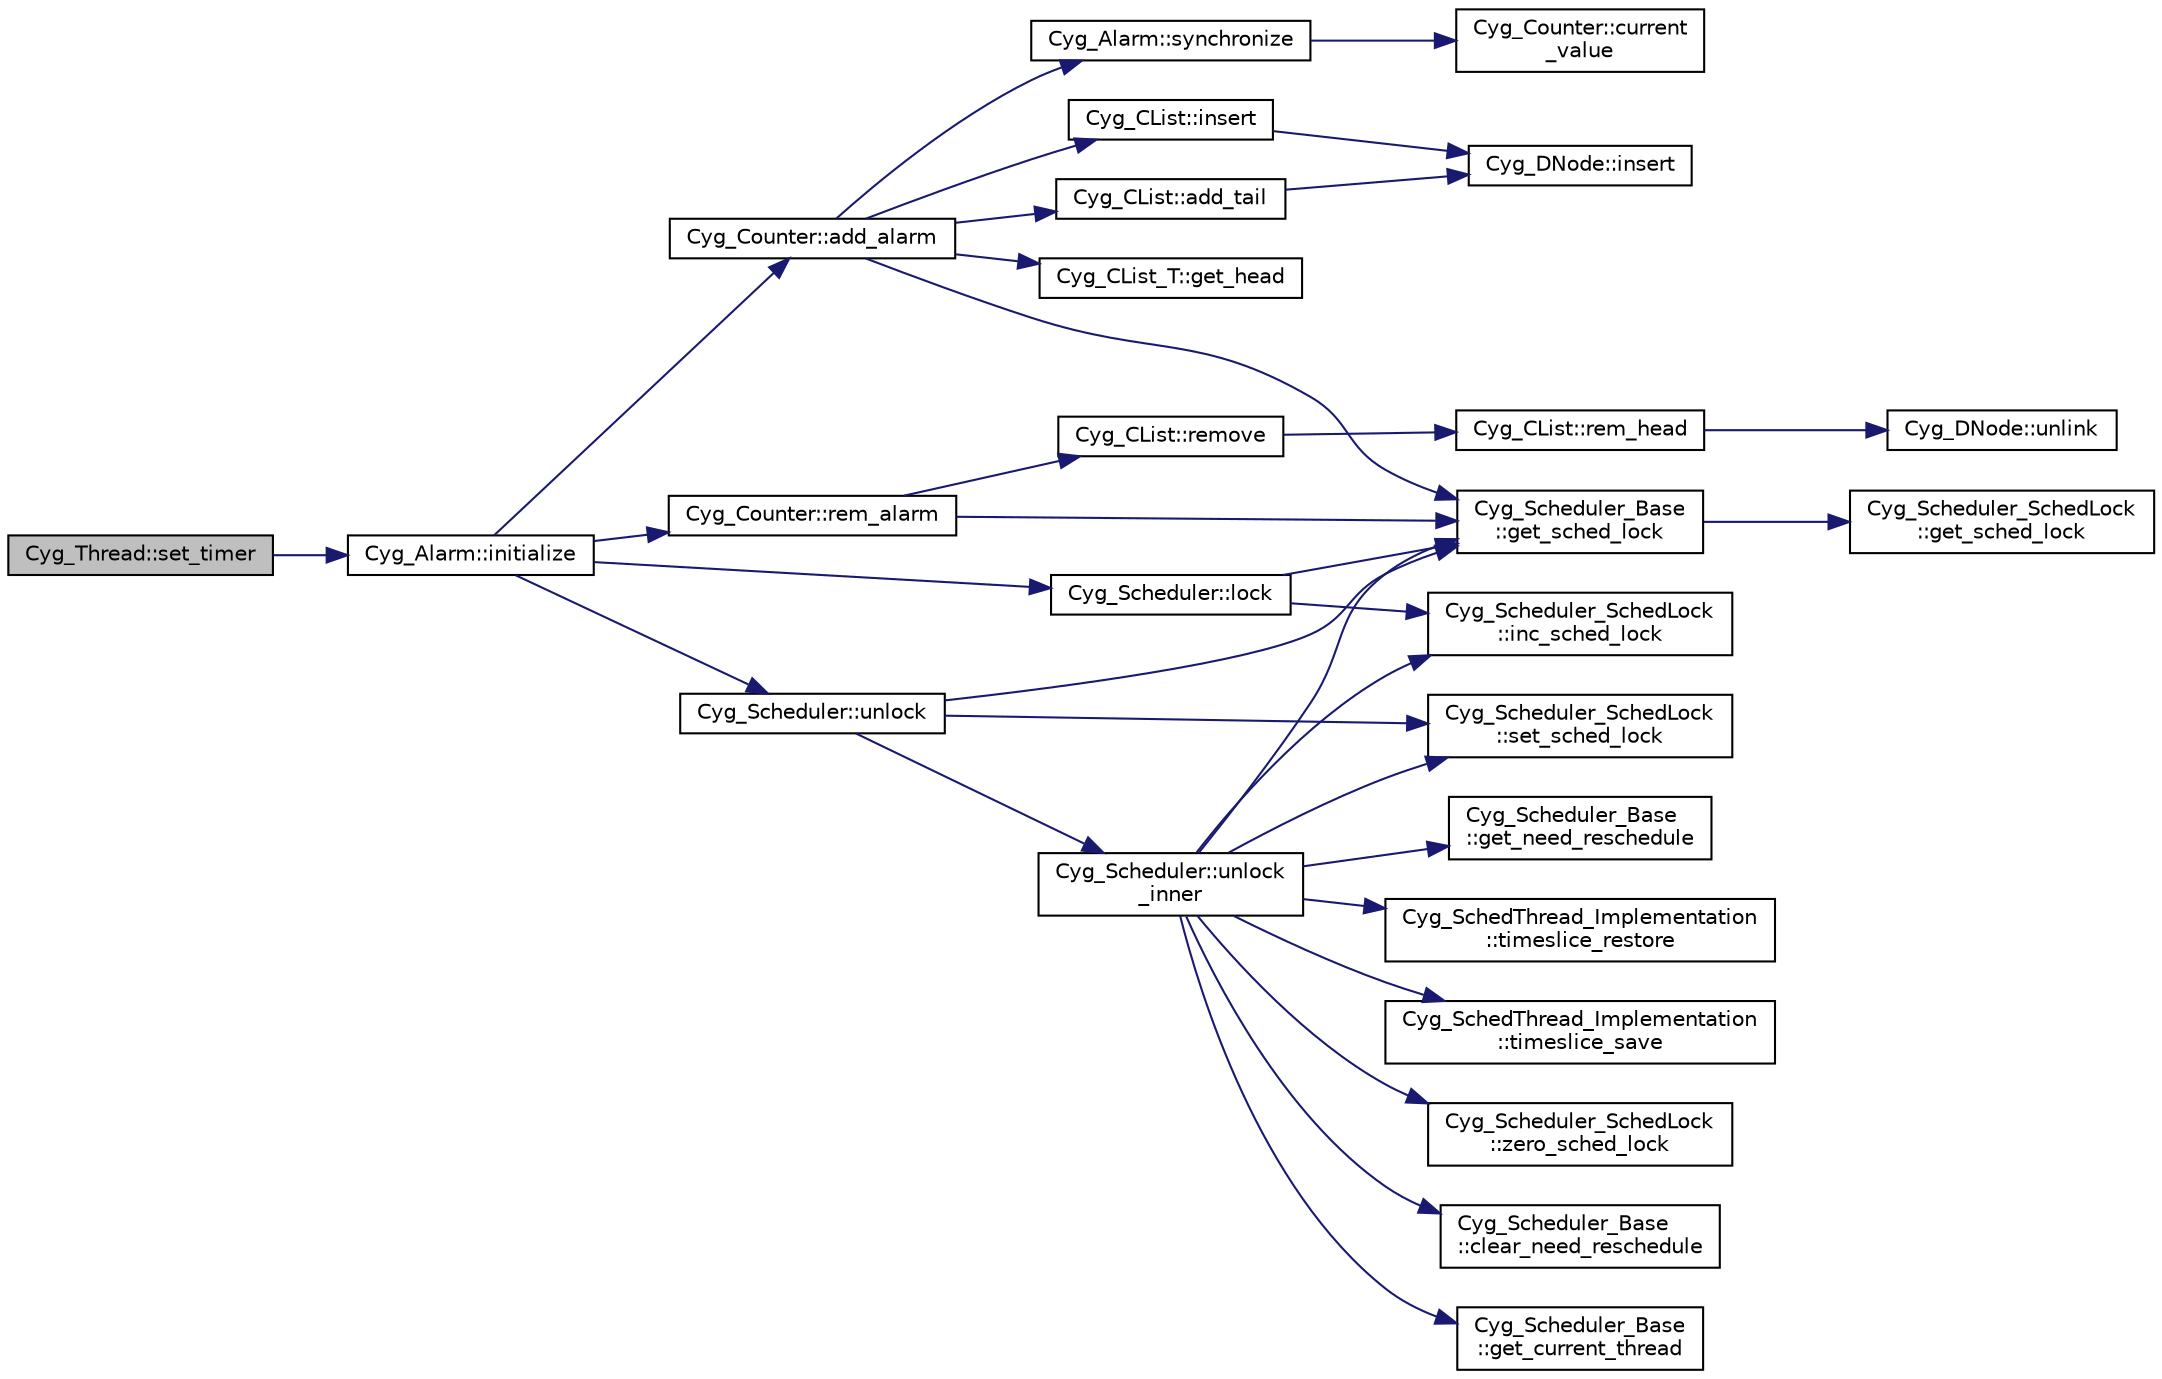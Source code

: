 digraph "Cyg_Thread::set_timer"
{
  edge [fontname="Helvetica",fontsize="10",labelfontname="Helvetica",labelfontsize="10"];
  node [fontname="Helvetica",fontsize="10",shape=record];
  rankdir="LR";
  Node1 [label="Cyg_Thread::set_timer",height=0.2,width=0.4,color="black", fillcolor="grey75", style="filled" fontcolor="black"];
  Node1 -> Node2 [color="midnightblue",fontsize="10",style="solid",fontname="Helvetica"];
  Node2 [label="Cyg_Alarm::initialize",height=0.2,width=0.4,color="black", fillcolor="white", style="filled",URL="$class_cyg___alarm.html#a86a3cc0243666be0b078300ce12f8b67"];
  Node2 -> Node3 [color="midnightblue",fontsize="10",style="solid",fontname="Helvetica"];
  Node3 [label="Cyg_Counter::add_alarm",height=0.2,width=0.4,color="black", fillcolor="white", style="filled",URL="$class_cyg___counter.html#a964f56902eff1382331ab0757e13857e"];
  Node3 -> Node4 [color="midnightblue",fontsize="10",style="solid",fontname="Helvetica"];
  Node4 [label="Cyg_CList::add_tail",height=0.2,width=0.4,color="black", fillcolor="white", style="filled",URL="$class_cyg___c_list.html#a5b78ee573df448e713d5547f35853c8b"];
  Node4 -> Node5 [color="midnightblue",fontsize="10",style="solid",fontname="Helvetica"];
  Node5 [label="Cyg_DNode::insert",height=0.2,width=0.4,color="black", fillcolor="white", style="filled",URL="$class_cyg___d_node.html#af06f745246ea0f74a57135e192b19108"];
  Node3 -> Node6 [color="midnightblue",fontsize="10",style="solid",fontname="Helvetica"];
  Node6 [label="Cyg_CList_T::get_head",height=0.2,width=0.4,color="black", fillcolor="white", style="filled",URL="$class_cyg___c_list___t.html#a8a550e09751307bcc988ffa2f0a03c36"];
  Node3 -> Node7 [color="midnightblue",fontsize="10",style="solid",fontname="Helvetica"];
  Node7 [label="Cyg_Scheduler_Base\l::get_sched_lock",height=0.2,width=0.4,color="black", fillcolor="white", style="filled",URL="$class_cyg___scheduler___base.html#a5a5f50e73c8a6deec8feae3799132e20"];
  Node7 -> Node8 [color="midnightblue",fontsize="10",style="solid",fontname="Helvetica"];
  Node8 [label="Cyg_Scheduler_SchedLock\l::get_sched_lock",height=0.2,width=0.4,color="black", fillcolor="white", style="filled",URL="$class_cyg___scheduler___sched_lock.html#a5f941d084757c857ef26eaad492265ac"];
  Node3 -> Node9 [color="midnightblue",fontsize="10",style="solid",fontname="Helvetica"];
  Node9 [label="Cyg_CList::insert",height=0.2,width=0.4,color="black", fillcolor="white", style="filled",URL="$class_cyg___c_list.html#a8a0ed64f53e1079b44d8156f8186c144"];
  Node9 -> Node5 [color="midnightblue",fontsize="10",style="solid",fontname="Helvetica"];
  Node3 -> Node10 [color="midnightblue",fontsize="10",style="solid",fontname="Helvetica"];
  Node10 [label="Cyg_Alarm::synchronize",height=0.2,width=0.4,color="black", fillcolor="white", style="filled",URL="$class_cyg___alarm.html#a5213ebb268f9a6777da34849ad1e8116"];
  Node10 -> Node11 [color="midnightblue",fontsize="10",style="solid",fontname="Helvetica"];
  Node11 [label="Cyg_Counter::current\l_value",height=0.2,width=0.4,color="black", fillcolor="white", style="filled",URL="$class_cyg___counter.html#adea936eedb752723b52c6e7fe9b7d6a2"];
  Node2 -> Node12 [color="midnightblue",fontsize="10",style="solid",fontname="Helvetica"];
  Node12 [label="Cyg_Scheduler::lock",height=0.2,width=0.4,color="black", fillcolor="white", style="filled",URL="$class_cyg___scheduler.html#abf33bab81b402f8f58ecb3c775e8a026"];
  Node12 -> Node7 [color="midnightblue",fontsize="10",style="solid",fontname="Helvetica"];
  Node12 -> Node13 [color="midnightblue",fontsize="10",style="solid",fontname="Helvetica"];
  Node13 [label="Cyg_Scheduler_SchedLock\l::inc_sched_lock",height=0.2,width=0.4,color="black", fillcolor="white", style="filled",URL="$class_cyg___scheduler___sched_lock.html#ab17790e36a73579ead9df6b1892780c6"];
  Node2 -> Node14 [color="midnightblue",fontsize="10",style="solid",fontname="Helvetica"];
  Node14 [label="Cyg_Counter::rem_alarm",height=0.2,width=0.4,color="black", fillcolor="white", style="filled",URL="$class_cyg___counter.html#a9964e8a95295d66c7f83cd8e5fbdeb3c"];
  Node14 -> Node7 [color="midnightblue",fontsize="10",style="solid",fontname="Helvetica"];
  Node14 -> Node15 [color="midnightblue",fontsize="10",style="solid",fontname="Helvetica"];
  Node15 [label="Cyg_CList::remove",height=0.2,width=0.4,color="black", fillcolor="white", style="filled",URL="$class_cyg___c_list.html#acc2872b42b5e9fcb3a393ea6551bf231"];
  Node15 -> Node16 [color="midnightblue",fontsize="10",style="solid",fontname="Helvetica"];
  Node16 [label="Cyg_CList::rem_head",height=0.2,width=0.4,color="black", fillcolor="white", style="filled",URL="$class_cyg___c_list.html#ae70cdd6b3ab6b83d92612fd17309fcf5"];
  Node16 -> Node17 [color="midnightblue",fontsize="10",style="solid",fontname="Helvetica"];
  Node17 [label="Cyg_DNode::unlink",height=0.2,width=0.4,color="black", fillcolor="white", style="filled",URL="$class_cyg___d_node.html#a6e537a727a9ecf9cefaee27058633cdb"];
  Node2 -> Node18 [color="midnightblue",fontsize="10",style="solid",fontname="Helvetica"];
  Node18 [label="Cyg_Scheduler::unlock",height=0.2,width=0.4,color="black", fillcolor="white", style="filled",URL="$class_cyg___scheduler.html#a362916327f3b75af4b104272f6c9e466"];
  Node18 -> Node7 [color="midnightblue",fontsize="10",style="solid",fontname="Helvetica"];
  Node18 -> Node19 [color="midnightblue",fontsize="10",style="solid",fontname="Helvetica"];
  Node19 [label="Cyg_Scheduler_SchedLock\l::set_sched_lock",height=0.2,width=0.4,color="black", fillcolor="white", style="filled",URL="$class_cyg___scheduler___sched_lock.html#a917f304e58f2f95467ff25e2ee22d027"];
  Node18 -> Node20 [color="midnightblue",fontsize="10",style="solid",fontname="Helvetica"];
  Node20 [label="Cyg_Scheduler::unlock\l_inner",height=0.2,width=0.4,color="black", fillcolor="white", style="filled",URL="$class_cyg___scheduler.html#a529555a4995ebd4ddab69edd0d4f766f"];
  Node20 -> Node21 [color="midnightblue",fontsize="10",style="solid",fontname="Helvetica"];
  Node21 [label="Cyg_Scheduler_Base\l::clear_need_reschedule",height=0.2,width=0.4,color="black", fillcolor="white", style="filled",URL="$class_cyg___scheduler___base.html#a6d90dadb5d732756eb2f1acdedb54aa2"];
  Node20 -> Node22 [color="midnightblue",fontsize="10",style="solid",fontname="Helvetica"];
  Node22 [label="Cyg_Scheduler_Base\l::get_current_thread",height=0.2,width=0.4,color="black", fillcolor="white", style="filled",URL="$class_cyg___scheduler___base.html#a32d18e404cb32e320a3cc0a2b99a54c3"];
  Node20 -> Node23 [color="midnightblue",fontsize="10",style="solid",fontname="Helvetica"];
  Node23 [label="Cyg_Scheduler_Base\l::get_need_reschedule",height=0.2,width=0.4,color="black", fillcolor="white", style="filled",URL="$class_cyg___scheduler___base.html#acf6dbf969ef22dea4f5ece6a31aa6303"];
  Node20 -> Node7 [color="midnightblue",fontsize="10",style="solid",fontname="Helvetica"];
  Node20 -> Node13 [color="midnightblue",fontsize="10",style="solid",fontname="Helvetica"];
  Node20 -> Node19 [color="midnightblue",fontsize="10",style="solid",fontname="Helvetica"];
  Node20 -> Node24 [color="midnightblue",fontsize="10",style="solid",fontname="Helvetica"];
  Node24 [label="Cyg_SchedThread_Implementation\l::timeslice_restore",height=0.2,width=0.4,color="black", fillcolor="white", style="filled",URL="$class_cyg___sched_thread___implementation.html#a25b9b22611b251e02b5850c6e60a748c"];
  Node20 -> Node25 [color="midnightblue",fontsize="10",style="solid",fontname="Helvetica"];
  Node25 [label="Cyg_SchedThread_Implementation\l::timeslice_save",height=0.2,width=0.4,color="black", fillcolor="white", style="filled",URL="$class_cyg___sched_thread___implementation.html#aa7657aa012164cd46db44da20d242274"];
  Node20 -> Node26 [color="midnightblue",fontsize="10",style="solid",fontname="Helvetica"];
  Node26 [label="Cyg_Scheduler_SchedLock\l::zero_sched_lock",height=0.2,width=0.4,color="black", fillcolor="white", style="filled",URL="$class_cyg___scheduler___sched_lock.html#a47cf05e000f2d76663b65f2b614c4c95"];
}
